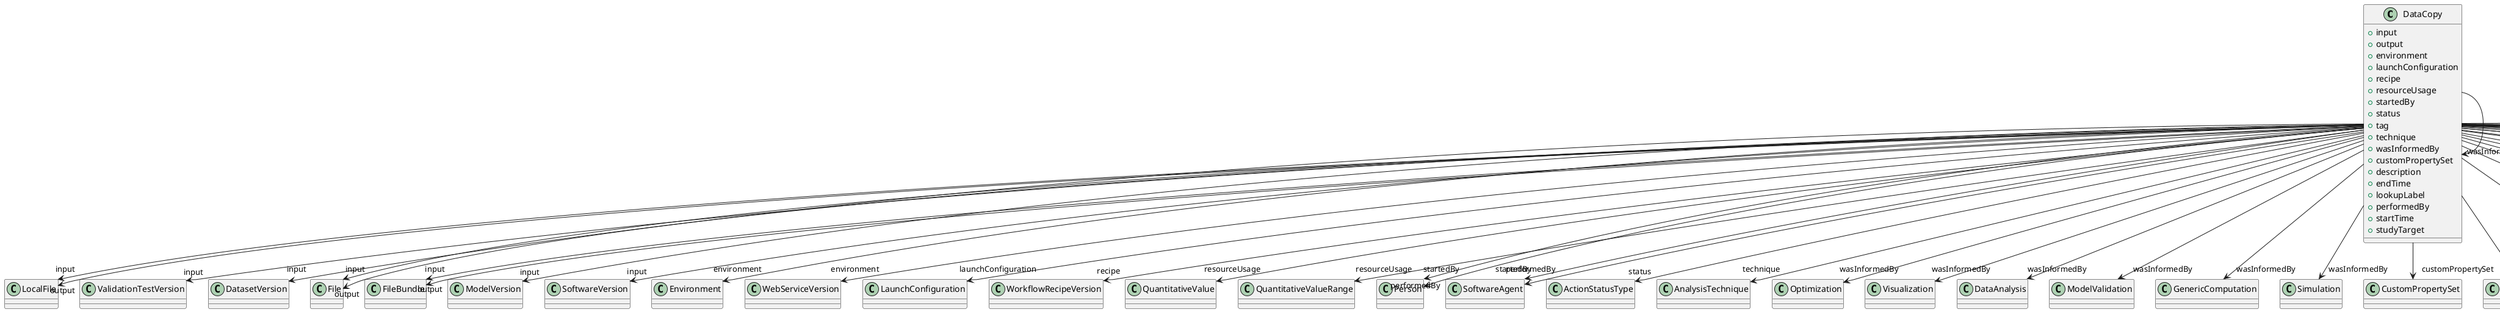 @startuml
class DataCopy {
+input
+output
+environment
+launchConfiguration
+recipe
+resourceUsage
+startedBy
+status
+tag
+technique
+wasInformedBy
+customPropertySet
+description
+endTime
+lookupLabel
+performedBy
+startTime
+studyTarget

}
DataCopy -d-> "input" LocalFile
DataCopy -d-> "input" ValidationTestVersion
DataCopy -d-> "input" DatasetVersion
DataCopy -d-> "input" File
DataCopy -d-> "input" FileBundle
DataCopy -d-> "input" ModelVersion
DataCopy -d-> "input" SoftwareVersion
DataCopy -d-> "output" LocalFile
DataCopy -d-> "output" File
DataCopy -d-> "output" FileBundle
DataCopy -d-> "environment" Environment
DataCopy -d-> "environment" WebServiceVersion
DataCopy -d-> "launchConfiguration" LaunchConfiguration
DataCopy -d-> "recipe" WorkflowRecipeVersion
DataCopy -d-> "resourceUsage" QuantitativeValue
DataCopy -d-> "resourceUsage" QuantitativeValueRange
DataCopy -d-> "startedBy" Person
DataCopy -d-> "startedBy" SoftwareAgent
DataCopy -d-> "status" ActionStatusType
DataCopy -d-> "technique" AnalysisTechnique
DataCopy -d-> "wasInformedBy" Optimization
DataCopy -d-> "wasInformedBy" Visualization
DataCopy -d-> "wasInformedBy" DataAnalysis
DataCopy -d-> "wasInformedBy" DataCopy
DataCopy -d-> "wasInformedBy" ModelValidation
DataCopy -d-> "wasInformedBy" GenericComputation
DataCopy -d-> "wasInformedBy" Simulation
DataCopy -d-> "customPropertySet" CustomPropertySet
DataCopy -d-> "performedBy" Person
DataCopy -d-> "performedBy" SoftwareAgent
DataCopy -d-> "studyTarget" ParcellationEntity
DataCopy -d-> "studyTarget" ParcellationEntityVersion
DataCopy -d-> "studyTarget" CustomAnatomicalEntity
DataCopy -d-> "studyTarget" MolecularEntity
DataCopy -d-> "studyTarget" OrganismSubstance
DataCopy -d-> "studyTarget" ElectricalStimulusType
DataCopy -d-> "studyTarget" UBERONParcellation
DataCopy -d-> "studyTarget" Handedness
DataCopy -d-> "studyTarget" OlfactoryStimulusType
DataCopy -d-> "studyTarget" DiseaseModel
DataCopy -d-> "studyTarget" Disease
DataCopy -d-> "studyTarget" GustatoryStimulusType
DataCopy -d-> "studyTarget" AuditoryStimulusType
DataCopy -d-> "studyTarget" OpticalStimulusType
DataCopy -d-> "studyTarget" CellCultureType
DataCopy -d-> "studyTarget" BreedingType
DataCopy -d-> "studyTarget" TactileStimulusType
DataCopy -d-> "studyTarget" BiologicalOrder
DataCopy -d-> "studyTarget" OrganismSystem
DataCopy -d-> "studyTarget" BiologicalSex
DataCopy -d-> "studyTarget" VisualStimulusType
DataCopy -d-> "studyTarget" CellType
DataCopy -d-> "studyTarget" Organ
DataCopy -d-> "studyTarget" TissueSampleType
DataCopy -d-> "studyTarget" Species
DataCopy -d-> "studyTarget" GeneticStrainType
DataCopy -d-> "studyTarget" TermSuggestion
DataCopy -d-> "studyTarget" SubcellularEntity

@enduml